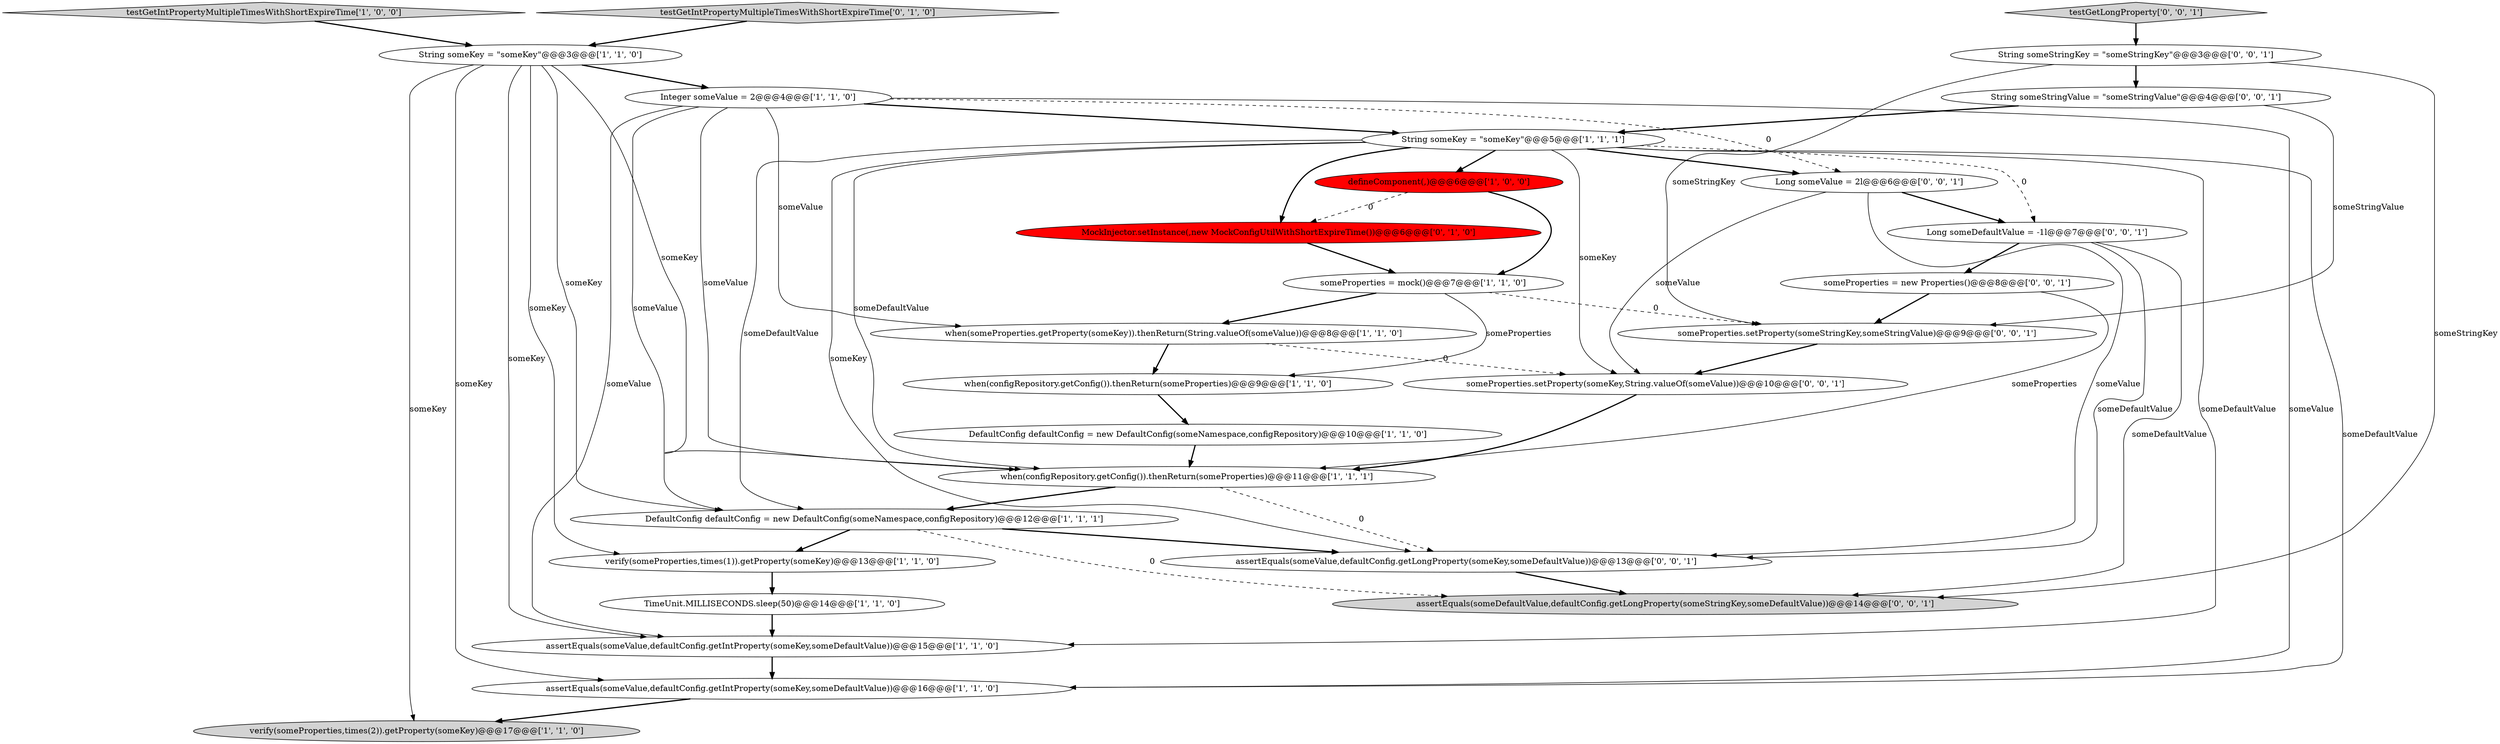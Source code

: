 digraph {
13 [style = filled, label = "verify(someProperties,times(1)).getProperty(someKey)@@@13@@@['1', '1', '0']", fillcolor = white, shape = ellipse image = "AAA0AAABBB1BBB"];
0 [style = filled, label = "assertEquals(someValue,defaultConfig.getIntProperty(someKey,someDefaultValue))@@@15@@@['1', '1', '0']", fillcolor = white, shape = ellipse image = "AAA0AAABBB1BBB"];
1 [style = filled, label = "defineComponent(,)@@@6@@@['1', '0', '0']", fillcolor = red, shape = ellipse image = "AAA1AAABBB1BBB"];
23 [style = filled, label = "someProperties.setProperty(someKey,String.valueOf(someValue))@@@10@@@['0', '0', '1']", fillcolor = white, shape = ellipse image = "AAA0AAABBB3BBB"];
21 [style = filled, label = "someProperties.setProperty(someStringKey,someStringValue)@@@9@@@['0', '0', '1']", fillcolor = white, shape = ellipse image = "AAA0AAABBB3BBB"];
10 [style = filled, label = "when(someProperties.getProperty(someKey)).thenReturn(String.valueOf(someValue))@@@8@@@['1', '1', '0']", fillcolor = white, shape = ellipse image = "AAA0AAABBB1BBB"];
16 [style = filled, label = "MockInjector.setInstance(,new MockConfigUtilWithShortExpireTime())@@@6@@@['0', '1', '0']", fillcolor = red, shape = ellipse image = "AAA1AAABBB2BBB"];
17 [style = filled, label = "testGetIntPropertyMultipleTimesWithShortExpireTime['0', '1', '0']", fillcolor = lightgray, shape = diamond image = "AAA0AAABBB2BBB"];
2 [style = filled, label = "String someKey = \"someKey\"@@@3@@@['1', '1', '0']", fillcolor = white, shape = ellipse image = "AAA0AAABBB1BBB"];
27 [style = filled, label = "Long someDefaultValue = -1l@@@7@@@['0', '0', '1']", fillcolor = white, shape = ellipse image = "AAA0AAABBB3BBB"];
3 [style = filled, label = "when(configRepository.getConfig()).thenReturn(someProperties)@@@9@@@['1', '1', '0']", fillcolor = white, shape = ellipse image = "AAA0AAABBB1BBB"];
26 [style = filled, label = "String someStringValue = \"someStringValue\"@@@4@@@['0', '0', '1']", fillcolor = white, shape = ellipse image = "AAA0AAABBB3BBB"];
14 [style = filled, label = "assertEquals(someValue,defaultConfig.getIntProperty(someKey,someDefaultValue))@@@16@@@['1', '1', '0']", fillcolor = white, shape = ellipse image = "AAA0AAABBB1BBB"];
5 [style = filled, label = "testGetIntPropertyMultipleTimesWithShortExpireTime['1', '0', '0']", fillcolor = lightgray, shape = diamond image = "AAA0AAABBB1BBB"];
11 [style = filled, label = "TimeUnit.MILLISECONDS.sleep(50)@@@14@@@['1', '1', '0']", fillcolor = white, shape = ellipse image = "AAA0AAABBB1BBB"];
15 [style = filled, label = "DefaultConfig defaultConfig = new DefaultConfig(someNamespace,configRepository)@@@12@@@['1', '1', '1']", fillcolor = white, shape = ellipse image = "AAA0AAABBB1BBB"];
24 [style = filled, label = "testGetLongProperty['0', '0', '1']", fillcolor = lightgray, shape = diamond image = "AAA0AAABBB3BBB"];
18 [style = filled, label = "assertEquals(someValue,defaultConfig.getLongProperty(someKey,someDefaultValue))@@@13@@@['0', '0', '1']", fillcolor = white, shape = ellipse image = "AAA0AAABBB3BBB"];
25 [style = filled, label = "Long someValue = 2l@@@6@@@['0', '0', '1']", fillcolor = white, shape = ellipse image = "AAA0AAABBB3BBB"];
8 [style = filled, label = "String someKey = \"someKey\"@@@5@@@['1', '1', '1']", fillcolor = white, shape = ellipse image = "AAA0AAABBB1BBB"];
20 [style = filled, label = "String someStringKey = \"someStringKey\"@@@3@@@['0', '0', '1']", fillcolor = white, shape = ellipse image = "AAA0AAABBB3BBB"];
12 [style = filled, label = "someProperties = mock()@@@7@@@['1', '1', '0']", fillcolor = white, shape = ellipse image = "AAA0AAABBB1BBB"];
6 [style = filled, label = "Integer someValue = 2@@@4@@@['1', '1', '0']", fillcolor = white, shape = ellipse image = "AAA0AAABBB1BBB"];
7 [style = filled, label = "when(configRepository.getConfig()).thenReturn(someProperties)@@@11@@@['1', '1', '1']", fillcolor = white, shape = ellipse image = "AAA0AAABBB1BBB"];
22 [style = filled, label = "someProperties = new Properties()@@@8@@@['0', '0', '1']", fillcolor = white, shape = ellipse image = "AAA0AAABBB3BBB"];
4 [style = filled, label = "DefaultConfig defaultConfig = new DefaultConfig(someNamespace,configRepository)@@@10@@@['1', '1', '0']", fillcolor = white, shape = ellipse image = "AAA0AAABBB1BBB"];
19 [style = filled, label = "assertEquals(someDefaultValue,defaultConfig.getLongProperty(someStringKey,someDefaultValue))@@@14@@@['0', '0', '1']", fillcolor = lightgray, shape = ellipse image = "AAA0AAABBB3BBB"];
9 [style = filled, label = "verify(someProperties,times(2)).getProperty(someKey)@@@17@@@['1', '1', '0']", fillcolor = lightgray, shape = ellipse image = "AAA0AAABBB1BBB"];
8->16 [style = bold, label=""];
15->13 [style = bold, label=""];
2->13 [style = solid, label="someKey"];
8->0 [style = solid, label="someDefaultValue"];
12->3 [style = solid, label="someProperties"];
27->18 [style = solid, label="someDefaultValue"];
8->15 [style = solid, label="someDefaultValue"];
7->18 [style = dashed, label="0"];
2->6 [style = bold, label=""];
20->26 [style = bold, label=""];
26->21 [style = solid, label="someStringValue"];
8->23 [style = solid, label="someKey"];
18->19 [style = bold, label=""];
22->21 [style = bold, label=""];
22->7 [style = solid, label="someProperties"];
10->3 [style = bold, label=""];
2->0 [style = solid, label="someKey"];
26->8 [style = bold, label=""];
15->19 [style = dashed, label="0"];
2->9 [style = solid, label="someKey"];
27->22 [style = bold, label=""];
3->4 [style = bold, label=""];
13->11 [style = bold, label=""];
15->18 [style = bold, label=""];
27->19 [style = solid, label="someDefaultValue"];
4->7 [style = bold, label=""];
6->0 [style = solid, label="someValue"];
2->15 [style = solid, label="someKey"];
12->21 [style = dashed, label="0"];
24->20 [style = bold, label=""];
8->14 [style = solid, label="someDefaultValue"];
25->18 [style = solid, label="someValue"];
8->1 [style = bold, label=""];
25->27 [style = bold, label=""];
20->21 [style = solid, label="someStringKey"];
20->19 [style = solid, label="someStringKey"];
5->2 [style = bold, label=""];
0->14 [style = bold, label=""];
12->10 [style = bold, label=""];
11->0 [style = bold, label=""];
6->10 [style = solid, label="someValue"];
17->2 [style = bold, label=""];
6->25 [style = dashed, label="0"];
1->16 [style = dashed, label="0"];
25->23 [style = solid, label="someValue"];
6->8 [style = bold, label=""];
1->12 [style = bold, label=""];
8->18 [style = solid, label="someKey"];
2->7 [style = solid, label="someKey"];
7->15 [style = bold, label=""];
6->14 [style = solid, label="someValue"];
14->9 [style = bold, label=""];
6->7 [style = solid, label="someValue"];
6->15 [style = solid, label="someValue"];
23->7 [style = bold, label=""];
8->27 [style = dashed, label="0"];
2->14 [style = solid, label="someKey"];
10->23 [style = dashed, label="0"];
16->12 [style = bold, label=""];
8->25 [style = bold, label=""];
8->7 [style = solid, label="someDefaultValue"];
21->23 [style = bold, label=""];
}
